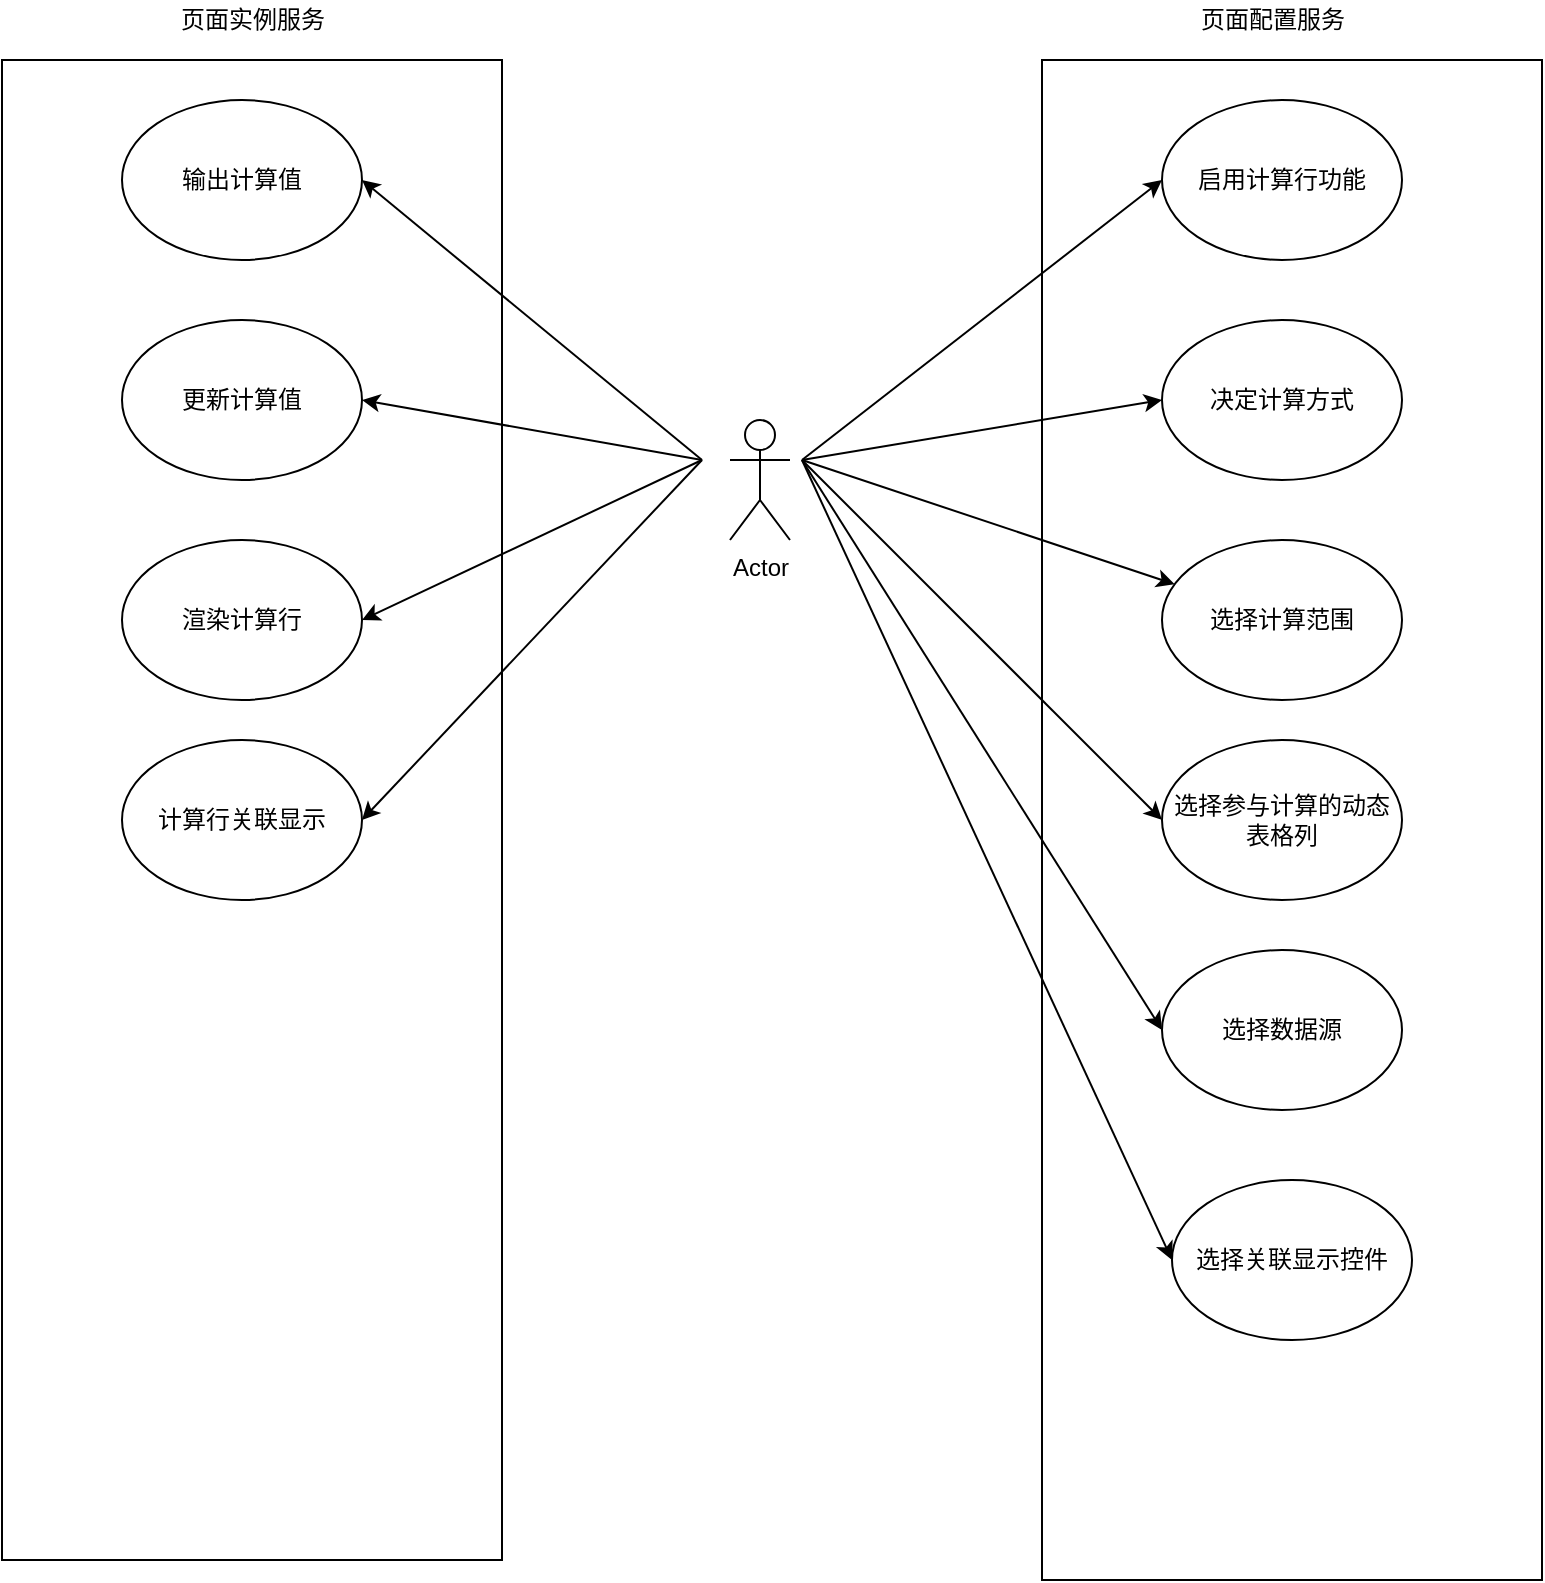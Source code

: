 <mxfile version="12.7.2" type="github"><diagram id="ZoJ-Uxdz3Qj3dBUuMrWV" name="Page-1"><mxGraphModel dx="1186" dy="565" grid="1" gridSize="10" guides="1" tooltips="1" connect="1" arrows="1" fold="1" page="1" pageScale="1" pageWidth="827" pageHeight="1169" math="0" shadow="0"><root><mxCell id="0"/><mxCell id="1" parent="0"/><mxCell id="8-jJIjyAMI3Dc1AmjtqG-31" value="" style="verticalLabelPosition=bottom;verticalAlign=top;html=1;shape=mxgraph.basic.rect;fillColor2=none;strokeWidth=1;size=20;indent=5;shadow=0;" vertex="1" parent="1"><mxGeometry x="540" y="60" width="250" height="760" as="geometry"/></mxCell><mxCell id="8-jJIjyAMI3Dc1AmjtqG-30" value="" style="verticalLabelPosition=bottom;verticalAlign=top;html=1;shape=mxgraph.basic.rect;fillColor2=none;strokeWidth=1;size=20;indent=5;shadow=0;" vertex="1" parent="1"><mxGeometry x="20" y="60" width="250" height="750" as="geometry"/></mxCell><mxCell id="8-jJIjyAMI3Dc1AmjtqG-4" value="Actor" style="shape=umlActor;verticalLabelPosition=bottom;labelBackgroundColor=#ffffff;verticalAlign=top;html=1;" vertex="1" parent="1"><mxGeometry x="384" y="240" width="30" height="60" as="geometry"/></mxCell><mxCell id="8-jJIjyAMI3Dc1AmjtqG-10" value="输出计算值" style="ellipse;whiteSpace=wrap;html=1;" vertex="1" parent="1"><mxGeometry x="80" y="80" width="120" height="80" as="geometry"/></mxCell><mxCell id="8-jJIjyAMI3Dc1AmjtqG-24" value="更新计算值" style="ellipse;whiteSpace=wrap;html=1;" vertex="1" parent="1"><mxGeometry x="80" y="190" width="120" height="80" as="geometry"/></mxCell><mxCell id="8-jJIjyAMI3Dc1AmjtqG-26" value="渲染计算行" style="ellipse;whiteSpace=wrap;html=1;" vertex="1" parent="1"><mxGeometry x="80" y="300" width="120" height="80" as="geometry"/></mxCell><mxCell id="8-jJIjyAMI3Dc1AmjtqG-28" value="计算行关联显示" style="ellipse;whiteSpace=wrap;html=1;" vertex="1" parent="1"><mxGeometry x="80" y="400" width="120" height="80" as="geometry"/></mxCell><mxCell id="8-jJIjyAMI3Dc1AmjtqG-11" value="启用计算行功能" style="ellipse;whiteSpace=wrap;html=1;" vertex="1" parent="1"><mxGeometry x="600" y="80" width="120" height="80" as="geometry"/></mxCell><mxCell id="8-jJIjyAMI3Dc1AmjtqG-12" value="决定计算方式" style="ellipse;whiteSpace=wrap;html=1;" vertex="1" parent="1"><mxGeometry x="600" y="190" width="120" height="80" as="geometry"/></mxCell><mxCell id="8-jJIjyAMI3Dc1AmjtqG-14" value="选择计算范围" style="ellipse;whiteSpace=wrap;html=1;" vertex="1" parent="1"><mxGeometry x="600" y="300" width="120" height="80" as="geometry"/></mxCell><mxCell id="8-jJIjyAMI3Dc1AmjtqG-18" value="选择参与计算的动态表格列" style="ellipse;whiteSpace=wrap;html=1;" vertex="1" parent="1"><mxGeometry x="600" y="400" width="120" height="80" as="geometry"/></mxCell><mxCell id="8-jJIjyAMI3Dc1AmjtqG-20" value="选择数据源" style="ellipse;whiteSpace=wrap;html=1;" vertex="1" parent="1"><mxGeometry x="600" y="505" width="120" height="80" as="geometry"/></mxCell><mxCell id="8-jJIjyAMI3Dc1AmjtqG-22" value="选择关联显示控件" style="ellipse;whiteSpace=wrap;html=1;" vertex="1" parent="1"><mxGeometry x="605" y="620" width="120" height="80" as="geometry"/></mxCell><mxCell id="8-jJIjyAMI3Dc1AmjtqG-33" value="页面实例服务" style="text;html=1;align=center;verticalAlign=middle;resizable=0;points=[];autosize=1;" vertex="1" parent="1"><mxGeometry x="100" y="30" width="90" height="20" as="geometry"/></mxCell><mxCell id="8-jJIjyAMI3Dc1AmjtqG-35" value="页面配置服务" style="text;html=1;align=center;verticalAlign=middle;resizable=0;points=[];autosize=1;" vertex="1" parent="1"><mxGeometry x="610" y="30" width="90" height="20" as="geometry"/></mxCell><mxCell id="8-jJIjyAMI3Dc1AmjtqG-37" value="" style="endArrow=classic;html=1;entryX=0;entryY=0.5;entryDx=0;entryDy=0;" edge="1" parent="1" target="8-jJIjyAMI3Dc1AmjtqG-11"><mxGeometry width="50" height="50" relative="1" as="geometry"><mxPoint x="420" y="260" as="sourcePoint"/><mxPoint x="470" y="210" as="targetPoint"/></mxGeometry></mxCell><mxCell id="8-jJIjyAMI3Dc1AmjtqG-38" value="" style="endArrow=classic;html=1;entryX=0;entryY=0.5;entryDx=0;entryDy=0;" edge="1" parent="1" target="8-jJIjyAMI3Dc1AmjtqG-12"><mxGeometry width="50" height="50" relative="1" as="geometry"><mxPoint x="420" y="260" as="sourcePoint"/><mxPoint x="430" y="410" as="targetPoint"/></mxGeometry></mxCell><mxCell id="8-jJIjyAMI3Dc1AmjtqG-39" value="" style="endArrow=classic;html=1;" edge="1" parent="1" target="8-jJIjyAMI3Dc1AmjtqG-14"><mxGeometry width="50" height="50" relative="1" as="geometry"><mxPoint x="420" y="260" as="sourcePoint"/><mxPoint x="510" y="360" as="targetPoint"/></mxGeometry></mxCell><mxCell id="8-jJIjyAMI3Dc1AmjtqG-40" value="" style="endArrow=classic;html=1;entryX=0;entryY=0.5;entryDx=0;entryDy=0;" edge="1" parent="1" target="8-jJIjyAMI3Dc1AmjtqG-18"><mxGeometry width="50" height="50" relative="1" as="geometry"><mxPoint x="420" y="260" as="sourcePoint"/><mxPoint x="460" y="410" as="targetPoint"/></mxGeometry></mxCell><mxCell id="8-jJIjyAMI3Dc1AmjtqG-41" value="" style="endArrow=classic;html=1;entryX=0;entryY=0.5;entryDx=0;entryDy=0;" edge="1" parent="1" target="8-jJIjyAMI3Dc1AmjtqG-20"><mxGeometry width="50" height="50" relative="1" as="geometry"><mxPoint x="420" y="260" as="sourcePoint"/><mxPoint x="450" y="470" as="targetPoint"/></mxGeometry></mxCell><mxCell id="8-jJIjyAMI3Dc1AmjtqG-42" value="" style="endArrow=classic;html=1;entryX=0;entryY=0.5;entryDx=0;entryDy=0;" edge="1" parent="1" target="8-jJIjyAMI3Dc1AmjtqG-22"><mxGeometry width="50" height="50" relative="1" as="geometry"><mxPoint x="420" y="260" as="sourcePoint"/><mxPoint x="400" y="420" as="targetPoint"/></mxGeometry></mxCell><mxCell id="8-jJIjyAMI3Dc1AmjtqG-43" value="" style="endArrow=classic;html=1;entryX=1;entryY=0.5;entryDx=0;entryDy=0;" edge="1" parent="1" target="8-jJIjyAMI3Dc1AmjtqG-10"><mxGeometry width="50" height="50" relative="1" as="geometry"><mxPoint x="370" y="260" as="sourcePoint"/><mxPoint x="390" y="120" as="targetPoint"/></mxGeometry></mxCell><mxCell id="8-jJIjyAMI3Dc1AmjtqG-44" value="" style="endArrow=classic;html=1;entryX=1;entryY=0.5;entryDx=0;entryDy=0;" edge="1" parent="1" target="8-jJIjyAMI3Dc1AmjtqG-24"><mxGeometry width="50" height="50" relative="1" as="geometry"><mxPoint x="370" y="260" as="sourcePoint"/><mxPoint x="330" y="360" as="targetPoint"/></mxGeometry></mxCell><mxCell id="8-jJIjyAMI3Dc1AmjtqG-45" value="" style="endArrow=classic;html=1;entryX=1;entryY=0.5;entryDx=0;entryDy=0;" edge="1" parent="1" target="8-jJIjyAMI3Dc1AmjtqG-26"><mxGeometry width="50" height="50" relative="1" as="geometry"><mxPoint x="370" y="260" as="sourcePoint"/><mxPoint x="300" y="400" as="targetPoint"/></mxGeometry></mxCell><mxCell id="8-jJIjyAMI3Dc1AmjtqG-46" value="" style="endArrow=classic;html=1;entryX=1;entryY=0.5;entryDx=0;entryDy=0;" edge="1" parent="1" target="8-jJIjyAMI3Dc1AmjtqG-28"><mxGeometry width="50" height="50" relative="1" as="geometry"><mxPoint x="370" y="260" as="sourcePoint"/><mxPoint x="400" y="390" as="targetPoint"/></mxGeometry></mxCell></root></mxGraphModel></diagram></mxfile>